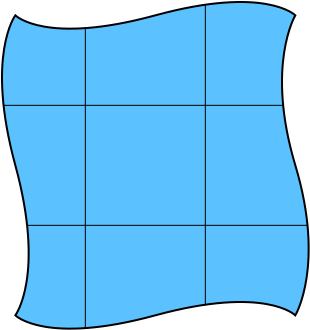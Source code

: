 <?xml version="1.0" encoding="UTF-8"?>
<dia:diagram xmlns:dia="http://www.lysator.liu.se/~alla/dia/">
  <dia:layer name="Hintergrund" visible="true" active="true">
    <dia:object type="Standard - Beziergon" version="0" id="O0">
      <dia:attribute name="obj_pos">
        <dia:point val="0,0"/>
      </dia:attribute>
      <dia:attribute name="obj_bb">
        <dia:rectangle val="-0.717,-0.717;14.717,15.717"/>
      </dia:attribute>
      <dia:attribute name="bez_points">
        <dia:point val="0,0"/>
        <dia:point val="0,0"/>
        <dia:point val="1.5,1.5"/>
        <dia:point val="7,0"/>
        <dia:point val="12.5,-1.5"/>
        <dia:point val="14,0"/>
        <dia:point val="14,0"/>
        <dia:point val="14,0"/>
        <dia:point val="12.5,2.5"/>
        <dia:point val="14,7.5"/>
        <dia:point val="15.5,12.5"/>
        <dia:point val="14,15"/>
        <dia:point val="14,15"/>
        <dia:point val="14,15"/>
        <dia:point val="12.5,13.5"/>
        <dia:point val="7,15"/>
        <dia:point val="1.5,16.5"/>
        <dia:point val="0,15"/>
        <dia:point val="0,15"/>
        <dia:point val="0,15"/>
        <dia:point val="1.5,13"/>
        <dia:point val="0,7.5"/>
        <dia:point val="-1.5,2"/>
        <dia:point val="0,0"/>
      </dia:attribute>
      <dia:attribute name="corner_types">
        <dia:enum val="16642288"/>
        <dia:enum val="0"/>
        <dia:enum val="0"/>
        <dia:enum val="0"/>
        <dia:enum val="0"/>
        <dia:enum val="0"/>
        <dia:enum val="0"/>
        <dia:enum val="0"/>
        <dia:enum val="0"/>
      </dia:attribute>
      <dia:attribute name="line_width">
        <dia:real val="0.1"/>
      </dia:attribute>
      <dia:attribute name="inner_color">
        <dia:color val="#5cc1ff"/>
      </dia:attribute>
      <dia:attribute name="show_background">
        <dia:boolean val="true"/>
      </dia:attribute>
    </dia:object>
    <dia:object type="Standard - Line" version="0" id="O1">
      <dia:attribute name="obj_pos">
        <dia:point val="-0.6,4.5"/>
      </dia:attribute>
      <dia:attribute name="obj_bb">
        <dia:rectangle val="-0.6,4.5;13.4,4.5"/>
      </dia:attribute>
      <dia:attribute name="conn_endpoints">
        <dia:point val="-0.6,4.5"/>
        <dia:point val="13.4,4.5"/>
      </dia:attribute>
      <dia:attribute name="numcp">
        <dia:int val="1"/>
      </dia:attribute>
      <dia:attribute name="line_width">
        <dia:real val="0"/>
      </dia:attribute>
    </dia:object>
    <dia:object type="Standard - Line" version="0" id="O2">
      <dia:attribute name="obj_pos">
        <dia:point val="0.6,10.5"/>
      </dia:attribute>
      <dia:attribute name="obj_bb">
        <dia:rectangle val="0.6,10.5;14.6,10.5"/>
      </dia:attribute>
      <dia:attribute name="conn_endpoints">
        <dia:point val="0.6,10.5"/>
        <dia:point val="14.6,10.5"/>
      </dia:attribute>
      <dia:attribute name="numcp">
        <dia:int val="1"/>
      </dia:attribute>
      <dia:attribute name="line_width">
        <dia:real val="0"/>
      </dia:attribute>
    </dia:object>
    <dia:object type="Standard - Line" version="0" id="O3">
      <dia:attribute name="obj_pos">
        <dia:point val="3.5,15.6"/>
      </dia:attribute>
      <dia:attribute name="obj_bb">
        <dia:rectangle val="3.5,0.6;3.5,15.6"/>
      </dia:attribute>
      <dia:attribute name="conn_endpoints">
        <dia:point val="3.5,15.6"/>
        <dia:point val="3.5,0.6"/>
      </dia:attribute>
      <dia:attribute name="numcp">
        <dia:int val="1"/>
      </dia:attribute>
      <dia:attribute name="line_width">
        <dia:real val="0"/>
      </dia:attribute>
    </dia:object>
    <dia:object type="Standard - Line" version="0" id="O4">
      <dia:attribute name="obj_pos">
        <dia:point val="9.5,-0.5"/>
      </dia:attribute>
      <dia:attribute name="obj_bb">
        <dia:rectangle val="9.5,-0.5;9.5,14.5"/>
      </dia:attribute>
      <dia:attribute name="conn_endpoints">
        <dia:point val="9.5,-0.5"/>
        <dia:point val="9.5,14.5"/>
      </dia:attribute>
      <dia:attribute name="numcp">
        <dia:int val="1"/>
      </dia:attribute>
      <dia:attribute name="line_width">
        <dia:real val="0"/>
      </dia:attribute>
    </dia:object>
  </dia:layer>
</dia:diagram>
